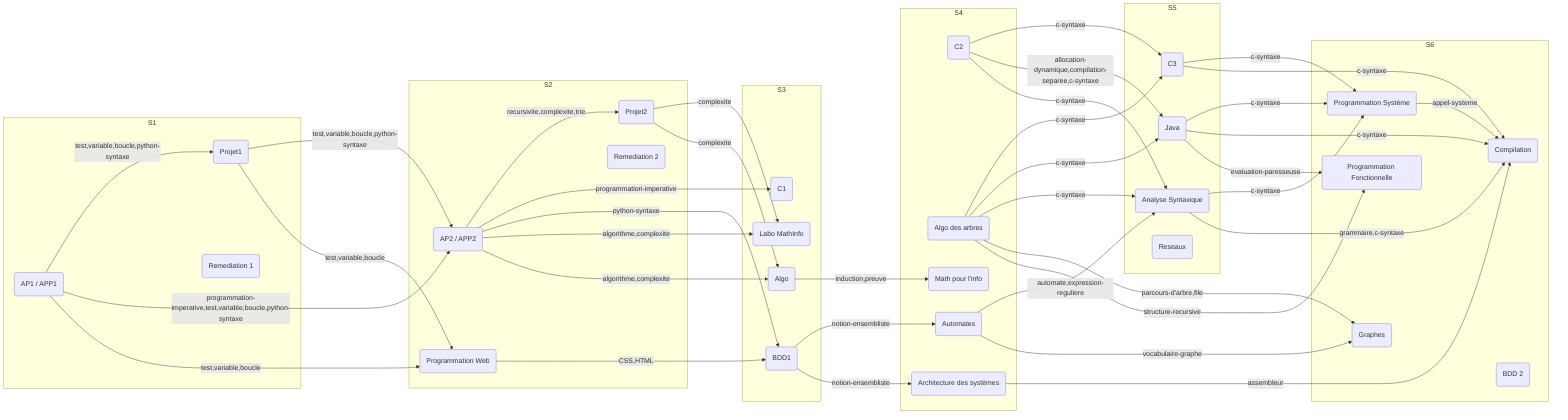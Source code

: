 flowchart LR
subgraph S1
  id0(AP1 / APP1)
  id1(Projet1)
  id2(Remediation 1)
end S1
subgraph S2
  id3(AP2 / APP2)
  id4(Projet2)
  id5(Remediation 2)
  id6(Programmation Web)
end S2
subgraph S3
  id7(C1)
  id8(BDD1)
  id9(Labo MathInfo)
  id10(Algo)
end S3
subgraph S4
  id11(C2)
  id12(Algo des arbres)
  id13(Automates)
  id14(Architecture des systèmes)
  id15(Math pour l'info)
end S4
subgraph S5
  id16(C3)
  id17(Java)
  id18(Analyse Syntaxique)
  id19(Reseaux)
end S5
subgraph S6
  id20(Graphes)
  id21(Programmation Système)
  id22(Compilation)
  id23(Programmation Fonctionnelle)
  id24(BDD 2)
end S6

id0 --test,variable,boucle,python-syntaxe--> id1
id0 --programmation-imperative,test,variable,boucle,python-syntaxe--> id3
id1 --test,variable,boucle,python-syntaxe--> id3
id3 --recursivite,complexite,trie--> id4
id0 --test,variable,boucle--> id6
id1 --test,variable,boucle--> id6
id3 --programmation-imperative--> id7
id6 --CSS,HTML--> id8
id3 --python-syntaxe--> id8
id3 --algorithme,complexite--> id9
id4 --complexite--> id9
id3 --algorithme,complexite--> id10
id4 --complexite--> id10
id8 --notion-ensembliste--> id13
id8 --notion-ensembliste--> id14
id10 --induction,preuve--> id15
id11 --c-syntaxe--> id16
id12 --c-syntaxe--> id16
id11 --allocation-dynamique,compilation-separee,c-syntaxe--> id17
id12 --c-syntaxe--> id17
id11 --c-syntaxe--> id18
id12 --c-syntaxe--> id18
id13 --automate,expression-reguliere--> id18
id12 --parcours-d'arbre,file--> id20
id13 --vocabulaire-graphe--> id20
id16 --c-syntaxe--> id21
id17 --c-syntaxe--> id21
id18 --c-syntaxe--> id21
id16 --c-syntaxe--> id22
id17 --c-syntaxe--> id22
id18 --grammaire,c-syntaxe--> id22
id14 --assembleur--> id22
id21 --appel-systeme--> id22
id12 --structure-recursive--> id23
id17 --evaluation-paresseuse--> id23